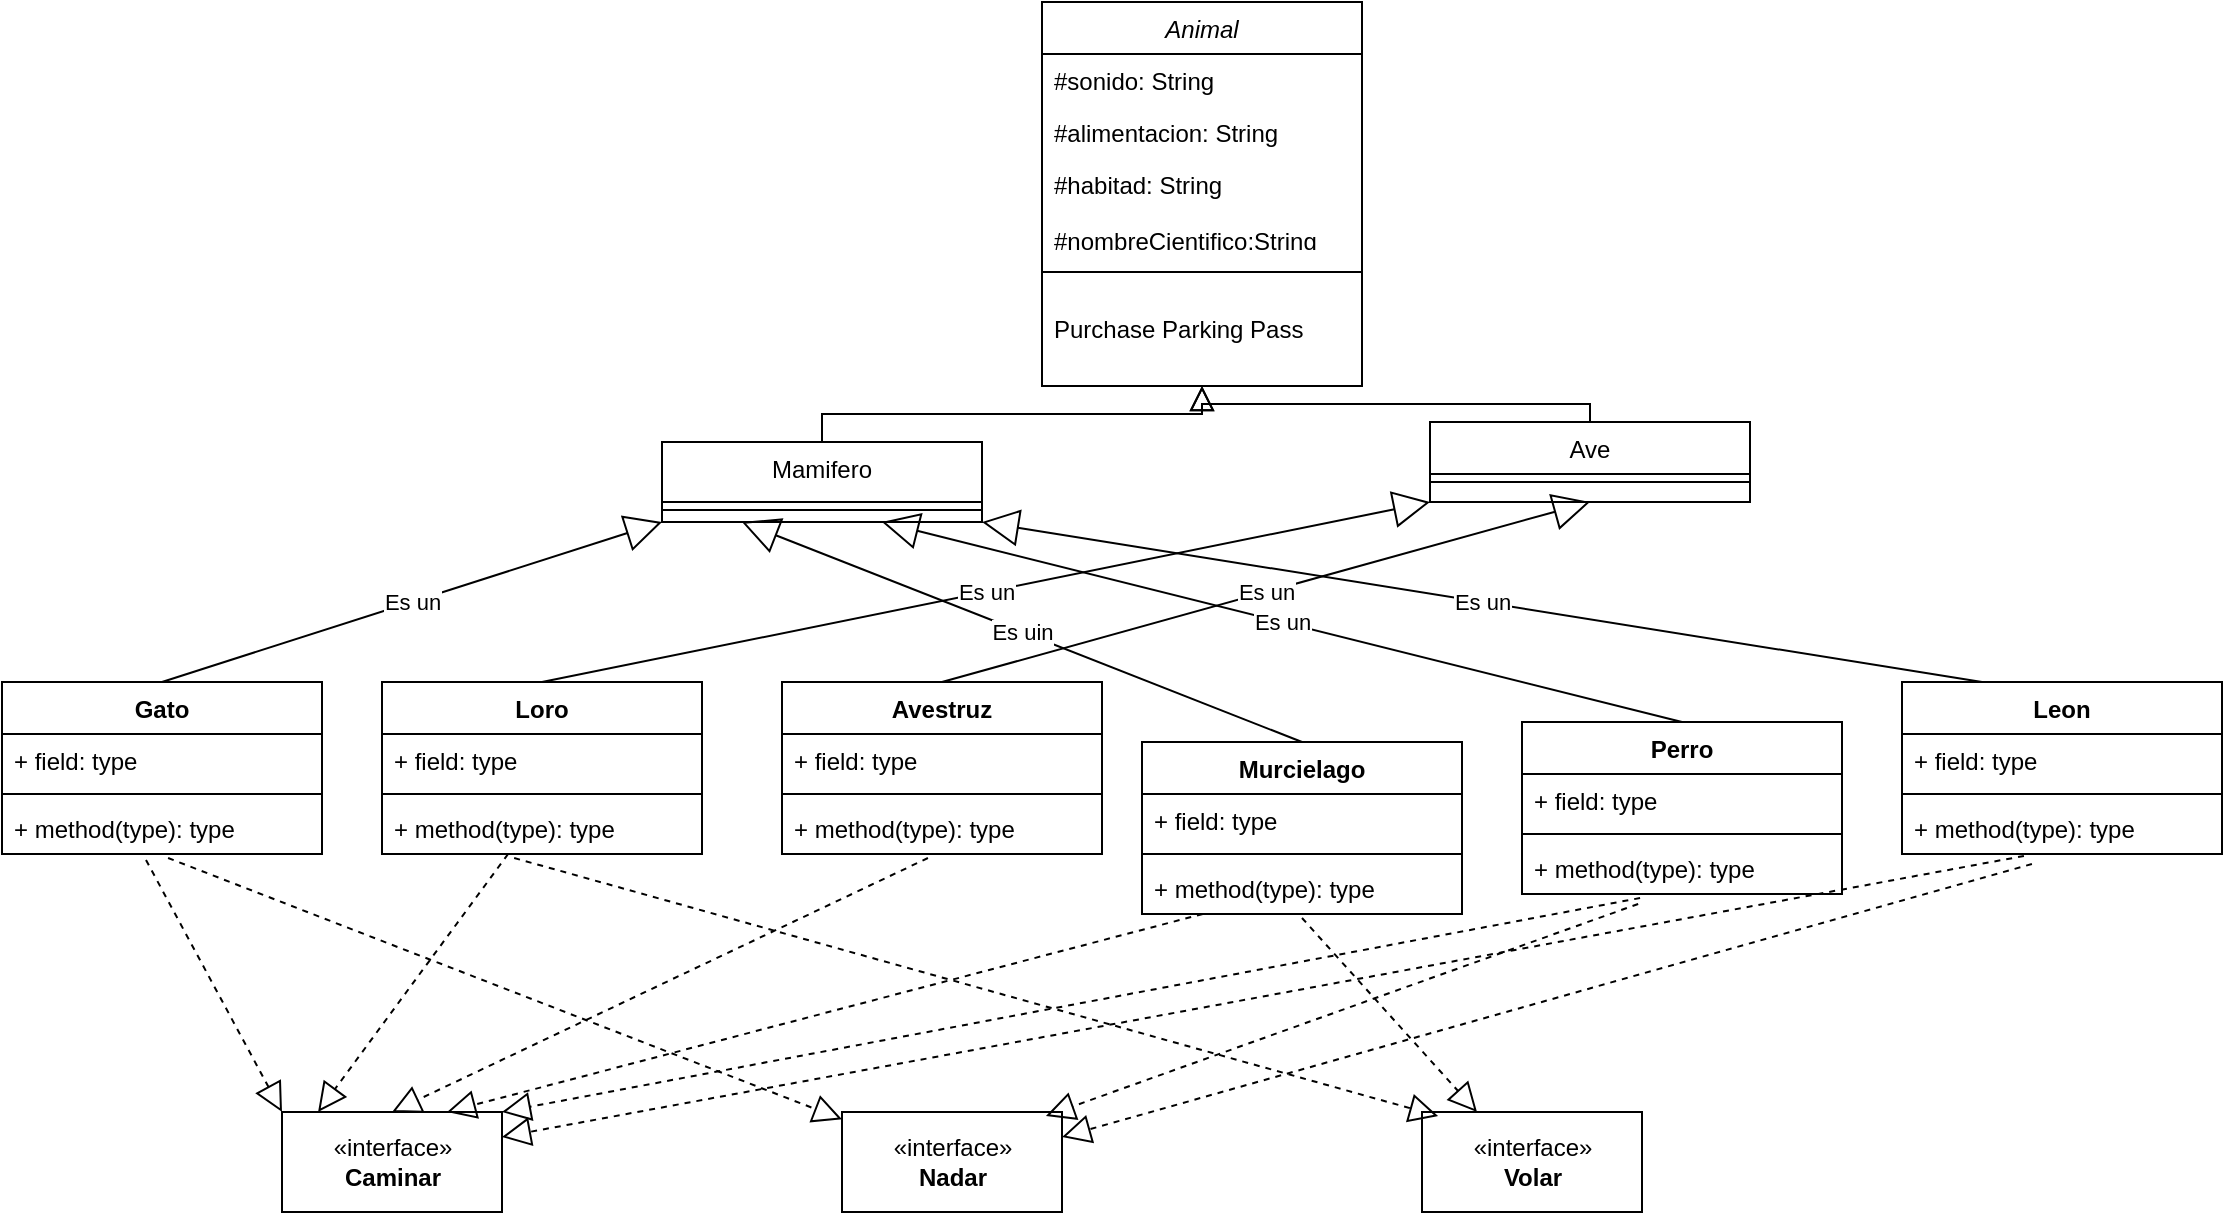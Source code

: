 <mxfile version="17.2.1" type="github">
  <diagram id="C5RBs43oDa-KdzZeNtuy" name="Page-1">
    <mxGraphModel dx="2169" dy="699" grid="1" gridSize="10" guides="1" tooltips="1" connect="1" arrows="1" fold="1" page="1" pageScale="1" pageWidth="827" pageHeight="1169" math="0" shadow="0">
      <root>
        <mxCell id="WIyWlLk6GJQsqaUBKTNV-0" />
        <mxCell id="WIyWlLk6GJQsqaUBKTNV-1" parent="WIyWlLk6GJQsqaUBKTNV-0" />
        <mxCell id="zkfFHV4jXpPFQw0GAbJ--0" value="Animal" style="swimlane;fontStyle=2;align=center;verticalAlign=top;childLayout=stackLayout;horizontal=1;startSize=26;horizontalStack=0;resizeParent=1;resizeLast=0;collapsible=1;marginBottom=0;rounded=0;shadow=0;strokeWidth=1;" parent="WIyWlLk6GJQsqaUBKTNV-1" vertex="1">
          <mxGeometry x="220" y="30" width="160" height="192" as="geometry">
            <mxRectangle x="230" y="140" width="160" height="26" as="alternateBounds" />
          </mxGeometry>
        </mxCell>
        <mxCell id="zkfFHV4jXpPFQw0GAbJ--1" value="#sonido: String" style="text;align=left;verticalAlign=top;spacingLeft=4;spacingRight=4;overflow=hidden;rotatable=0;points=[[0,0.5],[1,0.5]];portConstraint=eastwest;" parent="zkfFHV4jXpPFQw0GAbJ--0" vertex="1">
          <mxGeometry y="26" width="160" height="26" as="geometry" />
        </mxCell>
        <mxCell id="zkfFHV4jXpPFQw0GAbJ--2" value="#alimentacion: String" style="text;align=left;verticalAlign=top;spacingLeft=4;spacingRight=4;overflow=hidden;rotatable=0;points=[[0,0.5],[1,0.5]];portConstraint=eastwest;rounded=0;shadow=0;html=0;" parent="zkfFHV4jXpPFQw0GAbJ--0" vertex="1">
          <mxGeometry y="52" width="160" height="26" as="geometry" />
        </mxCell>
        <mxCell id="zkfFHV4jXpPFQw0GAbJ--3" value="#habitad: String&#xa;&#xa;#nombreCientifico:String" style="text;align=left;verticalAlign=top;spacingLeft=4;spacingRight=4;overflow=hidden;rotatable=0;points=[[0,0.5],[1,0.5]];portConstraint=eastwest;rounded=0;shadow=0;html=0;" parent="zkfFHV4jXpPFQw0GAbJ--0" vertex="1">
          <mxGeometry y="78" width="160" height="42" as="geometry" />
        </mxCell>
        <mxCell id="zkfFHV4jXpPFQw0GAbJ--4" value="" style="line;html=1;strokeWidth=1;align=left;verticalAlign=middle;spacingTop=-1;spacingLeft=3;spacingRight=3;rotatable=0;labelPosition=right;points=[];portConstraint=eastwest;" parent="zkfFHV4jXpPFQw0GAbJ--0" vertex="1">
          <mxGeometry y="120" width="160" height="30" as="geometry" />
        </mxCell>
        <mxCell id="zkfFHV4jXpPFQw0GAbJ--5" value="Purchase Parking Pass" style="text;align=left;verticalAlign=top;spacingLeft=4;spacingRight=4;overflow=hidden;rotatable=0;points=[[0,0.5],[1,0.5]];portConstraint=eastwest;" parent="zkfFHV4jXpPFQw0GAbJ--0" vertex="1">
          <mxGeometry y="150" width="160" height="26" as="geometry" />
        </mxCell>
        <mxCell id="zkfFHV4jXpPFQw0GAbJ--6" value="Mamifero" style="swimlane;fontStyle=0;align=center;verticalAlign=top;childLayout=stackLayout;horizontal=1;startSize=30;horizontalStack=0;resizeParent=1;resizeLast=0;collapsible=1;marginBottom=0;rounded=0;shadow=0;strokeWidth=1;" parent="WIyWlLk6GJQsqaUBKTNV-1" vertex="1">
          <mxGeometry x="30" y="250" width="160" height="40" as="geometry">
            <mxRectangle x="130" y="380" width="160" height="26" as="alternateBounds" />
          </mxGeometry>
        </mxCell>
        <mxCell id="zkfFHV4jXpPFQw0GAbJ--9" value="" style="line;html=1;strokeWidth=1;align=left;verticalAlign=middle;spacingTop=-1;spacingLeft=3;spacingRight=3;rotatable=0;labelPosition=right;points=[];portConstraint=eastwest;" parent="zkfFHV4jXpPFQw0GAbJ--6" vertex="1">
          <mxGeometry y="30" width="160" height="8" as="geometry" />
        </mxCell>
        <mxCell id="zkfFHV4jXpPFQw0GAbJ--12" value="" style="endArrow=block;endSize=10;endFill=0;shadow=0;strokeWidth=1;rounded=0;edgeStyle=elbowEdgeStyle;elbow=vertical;" parent="WIyWlLk6GJQsqaUBKTNV-1" source="zkfFHV4jXpPFQw0GAbJ--6" target="zkfFHV4jXpPFQw0GAbJ--0" edge="1">
          <mxGeometry width="160" relative="1" as="geometry">
            <mxPoint x="200" y="203" as="sourcePoint" />
            <mxPoint x="200" y="203" as="targetPoint" />
          </mxGeometry>
        </mxCell>
        <mxCell id="zkfFHV4jXpPFQw0GAbJ--13" value="Ave" style="swimlane;fontStyle=0;align=center;verticalAlign=top;childLayout=stackLayout;horizontal=1;startSize=26;horizontalStack=0;resizeParent=1;resizeLast=0;collapsible=1;marginBottom=0;rounded=0;shadow=0;strokeWidth=1;" parent="WIyWlLk6GJQsqaUBKTNV-1" vertex="1">
          <mxGeometry x="414" y="240" width="160" height="40" as="geometry">
            <mxRectangle x="340" y="380" width="170" height="26" as="alternateBounds" />
          </mxGeometry>
        </mxCell>
        <mxCell id="zkfFHV4jXpPFQw0GAbJ--15" value="" style="line;html=1;strokeWidth=1;align=left;verticalAlign=middle;spacingTop=-1;spacingLeft=3;spacingRight=3;rotatable=0;labelPosition=right;points=[];portConstraint=eastwest;" parent="zkfFHV4jXpPFQw0GAbJ--13" vertex="1">
          <mxGeometry y="26" width="160" height="8" as="geometry" />
        </mxCell>
        <mxCell id="zkfFHV4jXpPFQw0GAbJ--16" value="" style="endArrow=block;endSize=10;endFill=0;shadow=0;strokeWidth=1;rounded=0;edgeStyle=elbowEdgeStyle;elbow=vertical;" parent="WIyWlLk6GJQsqaUBKTNV-1" source="zkfFHV4jXpPFQw0GAbJ--13" target="zkfFHV4jXpPFQw0GAbJ--0" edge="1">
          <mxGeometry width="160" relative="1" as="geometry">
            <mxPoint x="210" y="373" as="sourcePoint" />
            <mxPoint x="310" y="271" as="targetPoint" />
          </mxGeometry>
        </mxCell>
        <mxCell id="QSq1pv8ySRb7GE9jRwJZ-4" value="Avestruz" style="swimlane;fontStyle=1;align=center;verticalAlign=top;childLayout=stackLayout;horizontal=1;startSize=26;horizontalStack=0;resizeParent=1;resizeParentMax=0;resizeLast=0;collapsible=1;marginBottom=0;" vertex="1" parent="WIyWlLk6GJQsqaUBKTNV-1">
          <mxGeometry x="90" y="370" width="160" height="86" as="geometry" />
        </mxCell>
        <mxCell id="QSq1pv8ySRb7GE9jRwJZ-5" value="+ field: type" style="text;strokeColor=none;fillColor=none;align=left;verticalAlign=top;spacingLeft=4;spacingRight=4;overflow=hidden;rotatable=0;points=[[0,0.5],[1,0.5]];portConstraint=eastwest;" vertex="1" parent="QSq1pv8ySRb7GE9jRwJZ-4">
          <mxGeometry y="26" width="160" height="26" as="geometry" />
        </mxCell>
        <mxCell id="QSq1pv8ySRb7GE9jRwJZ-6" value="" style="line;strokeWidth=1;fillColor=none;align=left;verticalAlign=middle;spacingTop=-1;spacingLeft=3;spacingRight=3;rotatable=0;labelPosition=right;points=[];portConstraint=eastwest;" vertex="1" parent="QSq1pv8ySRb7GE9jRwJZ-4">
          <mxGeometry y="52" width="160" height="8" as="geometry" />
        </mxCell>
        <mxCell id="QSq1pv8ySRb7GE9jRwJZ-7" value="+ method(type): type" style="text;strokeColor=none;fillColor=none;align=left;verticalAlign=top;spacingLeft=4;spacingRight=4;overflow=hidden;rotatable=0;points=[[0,0.5],[1,0.5]];portConstraint=eastwest;" vertex="1" parent="QSq1pv8ySRb7GE9jRwJZ-4">
          <mxGeometry y="60" width="160" height="26" as="geometry" />
        </mxCell>
        <mxCell id="QSq1pv8ySRb7GE9jRwJZ-8" value="Loro" style="swimlane;fontStyle=1;align=center;verticalAlign=top;childLayout=stackLayout;horizontal=1;startSize=26;horizontalStack=0;resizeParent=1;resizeParentMax=0;resizeLast=0;collapsible=1;marginBottom=0;" vertex="1" parent="WIyWlLk6GJQsqaUBKTNV-1">
          <mxGeometry x="-110" y="370" width="160" height="86" as="geometry" />
        </mxCell>
        <mxCell id="QSq1pv8ySRb7GE9jRwJZ-9" value="+ field: type" style="text;strokeColor=none;fillColor=none;align=left;verticalAlign=top;spacingLeft=4;spacingRight=4;overflow=hidden;rotatable=0;points=[[0,0.5],[1,0.5]];portConstraint=eastwest;" vertex="1" parent="QSq1pv8ySRb7GE9jRwJZ-8">
          <mxGeometry y="26" width="160" height="26" as="geometry" />
        </mxCell>
        <mxCell id="QSq1pv8ySRb7GE9jRwJZ-10" value="" style="line;strokeWidth=1;fillColor=none;align=left;verticalAlign=middle;spacingTop=-1;spacingLeft=3;spacingRight=3;rotatable=0;labelPosition=right;points=[];portConstraint=eastwest;" vertex="1" parent="QSq1pv8ySRb7GE9jRwJZ-8">
          <mxGeometry y="52" width="160" height="8" as="geometry" />
        </mxCell>
        <mxCell id="QSq1pv8ySRb7GE9jRwJZ-11" value="+ method(type): type" style="text;strokeColor=none;fillColor=none;align=left;verticalAlign=top;spacingLeft=4;spacingRight=4;overflow=hidden;rotatable=0;points=[[0,0.5],[1,0.5]];portConstraint=eastwest;" vertex="1" parent="QSq1pv8ySRb7GE9jRwJZ-8">
          <mxGeometry y="60" width="160" height="26" as="geometry" />
        </mxCell>
        <mxCell id="QSq1pv8ySRb7GE9jRwJZ-12" value="Murcielago" style="swimlane;fontStyle=1;align=center;verticalAlign=top;childLayout=stackLayout;horizontal=1;startSize=26;horizontalStack=0;resizeParent=1;resizeParentMax=0;resizeLast=0;collapsible=1;marginBottom=0;" vertex="1" parent="WIyWlLk6GJQsqaUBKTNV-1">
          <mxGeometry x="270" y="400" width="160" height="86" as="geometry" />
        </mxCell>
        <mxCell id="QSq1pv8ySRb7GE9jRwJZ-13" value="+ field: type" style="text;strokeColor=none;fillColor=none;align=left;verticalAlign=top;spacingLeft=4;spacingRight=4;overflow=hidden;rotatable=0;points=[[0,0.5],[1,0.5]];portConstraint=eastwest;" vertex="1" parent="QSq1pv8ySRb7GE9jRwJZ-12">
          <mxGeometry y="26" width="160" height="26" as="geometry" />
        </mxCell>
        <mxCell id="QSq1pv8ySRb7GE9jRwJZ-14" value="" style="line;strokeWidth=1;fillColor=none;align=left;verticalAlign=middle;spacingTop=-1;spacingLeft=3;spacingRight=3;rotatable=0;labelPosition=right;points=[];portConstraint=eastwest;" vertex="1" parent="QSq1pv8ySRb7GE9jRwJZ-12">
          <mxGeometry y="52" width="160" height="8" as="geometry" />
        </mxCell>
        <mxCell id="QSq1pv8ySRb7GE9jRwJZ-15" value="+ method(type): type" style="text;strokeColor=none;fillColor=none;align=left;verticalAlign=top;spacingLeft=4;spacingRight=4;overflow=hidden;rotatable=0;points=[[0,0.5],[1,0.5]];portConstraint=eastwest;" vertex="1" parent="QSq1pv8ySRb7GE9jRwJZ-12">
          <mxGeometry y="60" width="160" height="26" as="geometry" />
        </mxCell>
        <mxCell id="QSq1pv8ySRb7GE9jRwJZ-16" value="Perro" style="swimlane;fontStyle=1;align=center;verticalAlign=top;childLayout=stackLayout;horizontal=1;startSize=26;horizontalStack=0;resizeParent=1;resizeParentMax=0;resizeLast=0;collapsible=1;marginBottom=0;" vertex="1" parent="WIyWlLk6GJQsqaUBKTNV-1">
          <mxGeometry x="460" y="390" width="160" height="86" as="geometry" />
        </mxCell>
        <mxCell id="QSq1pv8ySRb7GE9jRwJZ-17" value="+ field: type" style="text;strokeColor=none;fillColor=none;align=left;verticalAlign=top;spacingLeft=4;spacingRight=4;overflow=hidden;rotatable=0;points=[[0,0.5],[1,0.5]];portConstraint=eastwest;" vertex="1" parent="QSq1pv8ySRb7GE9jRwJZ-16">
          <mxGeometry y="26" width="160" height="26" as="geometry" />
        </mxCell>
        <mxCell id="QSq1pv8ySRb7GE9jRwJZ-18" value="" style="line;strokeWidth=1;fillColor=none;align=left;verticalAlign=middle;spacingTop=-1;spacingLeft=3;spacingRight=3;rotatable=0;labelPosition=right;points=[];portConstraint=eastwest;" vertex="1" parent="QSq1pv8ySRb7GE9jRwJZ-16">
          <mxGeometry y="52" width="160" height="8" as="geometry" />
        </mxCell>
        <mxCell id="QSq1pv8ySRb7GE9jRwJZ-19" value="+ method(type): type" style="text;strokeColor=none;fillColor=none;align=left;verticalAlign=top;spacingLeft=4;spacingRight=4;overflow=hidden;rotatable=0;points=[[0,0.5],[1,0.5]];portConstraint=eastwest;" vertex="1" parent="QSq1pv8ySRb7GE9jRwJZ-16">
          <mxGeometry y="60" width="160" height="26" as="geometry" />
        </mxCell>
        <mxCell id="QSq1pv8ySRb7GE9jRwJZ-20" value="Leon" style="swimlane;fontStyle=1;align=center;verticalAlign=top;childLayout=stackLayout;horizontal=1;startSize=26;horizontalStack=0;resizeParent=1;resizeParentMax=0;resizeLast=0;collapsible=1;marginBottom=0;" vertex="1" parent="WIyWlLk6GJQsqaUBKTNV-1">
          <mxGeometry x="650" y="370" width="160" height="86" as="geometry" />
        </mxCell>
        <mxCell id="QSq1pv8ySRb7GE9jRwJZ-21" value="+ field: type" style="text;strokeColor=none;fillColor=none;align=left;verticalAlign=top;spacingLeft=4;spacingRight=4;overflow=hidden;rotatable=0;points=[[0,0.5],[1,0.5]];portConstraint=eastwest;" vertex="1" parent="QSq1pv8ySRb7GE9jRwJZ-20">
          <mxGeometry y="26" width="160" height="26" as="geometry" />
        </mxCell>
        <mxCell id="QSq1pv8ySRb7GE9jRwJZ-22" value="" style="line;strokeWidth=1;fillColor=none;align=left;verticalAlign=middle;spacingTop=-1;spacingLeft=3;spacingRight=3;rotatable=0;labelPosition=right;points=[];portConstraint=eastwest;" vertex="1" parent="QSq1pv8ySRb7GE9jRwJZ-20">
          <mxGeometry y="52" width="160" height="8" as="geometry" />
        </mxCell>
        <mxCell id="QSq1pv8ySRb7GE9jRwJZ-23" value="+ method(type): type" style="text;strokeColor=none;fillColor=none;align=left;verticalAlign=top;spacingLeft=4;spacingRight=4;overflow=hidden;rotatable=0;points=[[0,0.5],[1,0.5]];portConstraint=eastwest;" vertex="1" parent="QSq1pv8ySRb7GE9jRwJZ-20">
          <mxGeometry y="60" width="160" height="26" as="geometry" />
        </mxCell>
        <mxCell id="QSq1pv8ySRb7GE9jRwJZ-24" value="Gato" style="swimlane;fontStyle=1;align=center;verticalAlign=top;childLayout=stackLayout;horizontal=1;startSize=26;horizontalStack=0;resizeParent=1;resizeParentMax=0;resizeLast=0;collapsible=1;marginBottom=0;" vertex="1" parent="WIyWlLk6GJQsqaUBKTNV-1">
          <mxGeometry x="-300" y="370" width="160" height="86" as="geometry" />
        </mxCell>
        <mxCell id="QSq1pv8ySRb7GE9jRwJZ-25" value="+ field: type" style="text;strokeColor=none;fillColor=none;align=left;verticalAlign=top;spacingLeft=4;spacingRight=4;overflow=hidden;rotatable=0;points=[[0,0.5],[1,0.5]];portConstraint=eastwest;" vertex="1" parent="QSq1pv8ySRb7GE9jRwJZ-24">
          <mxGeometry y="26" width="160" height="26" as="geometry" />
        </mxCell>
        <mxCell id="QSq1pv8ySRb7GE9jRwJZ-26" value="" style="line;strokeWidth=1;fillColor=none;align=left;verticalAlign=middle;spacingTop=-1;spacingLeft=3;spacingRight=3;rotatable=0;labelPosition=right;points=[];portConstraint=eastwest;" vertex="1" parent="QSq1pv8ySRb7GE9jRwJZ-24">
          <mxGeometry y="52" width="160" height="8" as="geometry" />
        </mxCell>
        <mxCell id="QSq1pv8ySRb7GE9jRwJZ-27" value="+ method(type): type" style="text;strokeColor=none;fillColor=none;align=left;verticalAlign=top;spacingLeft=4;spacingRight=4;overflow=hidden;rotatable=0;points=[[0,0.5],[1,0.5]];portConstraint=eastwest;" vertex="1" parent="QSq1pv8ySRb7GE9jRwJZ-24">
          <mxGeometry y="60" width="160" height="26" as="geometry" />
        </mxCell>
        <mxCell id="QSq1pv8ySRb7GE9jRwJZ-34" value="Es un" style="endArrow=block;endSize=16;endFill=0;html=1;rounded=0;exitX=0.5;exitY=0;exitDx=0;exitDy=0;entryX=0;entryY=1;entryDx=0;entryDy=0;" edge="1" parent="WIyWlLk6GJQsqaUBKTNV-1" source="QSq1pv8ySRb7GE9jRwJZ-24" target="zkfFHV4jXpPFQw0GAbJ--6">
          <mxGeometry width="160" relative="1" as="geometry">
            <mxPoint x="150" y="310" as="sourcePoint" />
            <mxPoint x="310" y="310" as="targetPoint" />
          </mxGeometry>
        </mxCell>
        <mxCell id="QSq1pv8ySRb7GE9jRwJZ-36" value="Es un" style="endArrow=block;endSize=16;endFill=0;html=1;rounded=0;exitX=0.5;exitY=0;exitDx=0;exitDy=0;entryX=0;entryY=1;entryDx=0;entryDy=0;" edge="1" parent="WIyWlLk6GJQsqaUBKTNV-1" source="QSq1pv8ySRb7GE9jRwJZ-8" target="zkfFHV4jXpPFQw0GAbJ--13">
          <mxGeometry width="160" relative="1" as="geometry">
            <mxPoint x="150" y="310" as="sourcePoint" />
            <mxPoint x="310" y="310" as="targetPoint" />
          </mxGeometry>
        </mxCell>
        <mxCell id="QSq1pv8ySRb7GE9jRwJZ-37" value="Es un" style="endArrow=block;endSize=16;endFill=0;html=1;rounded=0;exitX=0.5;exitY=0;exitDx=0;exitDy=0;entryX=0.5;entryY=1;entryDx=0;entryDy=0;" edge="1" parent="WIyWlLk6GJQsqaUBKTNV-1" source="QSq1pv8ySRb7GE9jRwJZ-4" target="zkfFHV4jXpPFQw0GAbJ--13">
          <mxGeometry width="160" relative="1" as="geometry">
            <mxPoint x="150" y="310" as="sourcePoint" />
            <mxPoint x="310" y="310" as="targetPoint" />
          </mxGeometry>
        </mxCell>
        <mxCell id="QSq1pv8ySRb7GE9jRwJZ-38" value="Es uin" style="endArrow=block;endSize=16;endFill=0;html=1;rounded=0;exitX=0.5;exitY=0;exitDx=0;exitDy=0;entryX=0.25;entryY=1;entryDx=0;entryDy=0;" edge="1" parent="WIyWlLk6GJQsqaUBKTNV-1" source="QSq1pv8ySRb7GE9jRwJZ-12" target="zkfFHV4jXpPFQw0GAbJ--6">
          <mxGeometry width="160" relative="1" as="geometry">
            <mxPoint x="150" y="310" as="sourcePoint" />
            <mxPoint x="310" y="310" as="targetPoint" />
          </mxGeometry>
        </mxCell>
        <mxCell id="QSq1pv8ySRb7GE9jRwJZ-39" value="Es un" style="endArrow=block;endSize=16;endFill=0;html=1;rounded=0;exitX=0.5;exitY=0;exitDx=0;exitDy=0;" edge="1" parent="WIyWlLk6GJQsqaUBKTNV-1" source="QSq1pv8ySRb7GE9jRwJZ-16">
          <mxGeometry width="160" relative="1" as="geometry">
            <mxPoint x="150" y="310" as="sourcePoint" />
            <mxPoint x="140" y="290" as="targetPoint" />
          </mxGeometry>
        </mxCell>
        <mxCell id="QSq1pv8ySRb7GE9jRwJZ-40" value="Es un" style="endArrow=block;endSize=16;endFill=0;html=1;rounded=0;exitX=0.25;exitY=0;exitDx=0;exitDy=0;entryX=1;entryY=1;entryDx=0;entryDy=0;" edge="1" parent="WIyWlLk6GJQsqaUBKTNV-1" source="QSq1pv8ySRb7GE9jRwJZ-20" target="zkfFHV4jXpPFQw0GAbJ--6">
          <mxGeometry width="160" relative="1" as="geometry">
            <mxPoint x="150" y="310" as="sourcePoint" />
            <mxPoint x="310" y="310" as="targetPoint" />
          </mxGeometry>
        </mxCell>
        <mxCell id="QSq1pv8ySRb7GE9jRwJZ-41" value="«interface»&lt;br&gt;&lt;b&gt;Caminar&lt;/b&gt;" style="html=1;" vertex="1" parent="WIyWlLk6GJQsqaUBKTNV-1">
          <mxGeometry x="-160" y="585" width="110" height="50" as="geometry" />
        </mxCell>
        <mxCell id="QSq1pv8ySRb7GE9jRwJZ-42" value="«interface»&lt;br&gt;&lt;b&gt;Nadar&lt;/b&gt;" style="html=1;" vertex="1" parent="WIyWlLk6GJQsqaUBKTNV-1">
          <mxGeometry x="120" y="585" width="110" height="50" as="geometry" />
        </mxCell>
        <mxCell id="QSq1pv8ySRb7GE9jRwJZ-43" value="«interface»&lt;br&gt;&lt;b&gt;Volar&lt;/b&gt;" style="html=1;" vertex="1" parent="WIyWlLk6GJQsqaUBKTNV-1">
          <mxGeometry x="410" y="585" width="110" height="50" as="geometry" />
        </mxCell>
        <mxCell id="QSq1pv8ySRb7GE9jRwJZ-44" value="" style="endArrow=block;dashed=1;endFill=0;endSize=12;html=1;rounded=0;exitX=0.45;exitY=1.115;exitDx=0;exitDy=0;exitPerimeter=0;entryX=0;entryY=0;entryDx=0;entryDy=0;" edge="1" parent="WIyWlLk6GJQsqaUBKTNV-1" source="QSq1pv8ySRb7GE9jRwJZ-27" target="QSq1pv8ySRb7GE9jRwJZ-41">
          <mxGeometry width="160" relative="1" as="geometry">
            <mxPoint x="150" y="610" as="sourcePoint" />
            <mxPoint x="310" y="610" as="targetPoint" />
          </mxGeometry>
        </mxCell>
        <mxCell id="QSq1pv8ySRb7GE9jRwJZ-45" value="" style="endArrow=block;dashed=1;endFill=0;endSize=12;html=1;rounded=0;exitX=0.519;exitY=1.077;exitDx=0;exitDy=0;exitPerimeter=0;" edge="1" parent="WIyWlLk6GJQsqaUBKTNV-1" source="QSq1pv8ySRb7GE9jRwJZ-27" target="QSq1pv8ySRb7GE9jRwJZ-42">
          <mxGeometry width="160" relative="1" as="geometry">
            <mxPoint x="150" y="610" as="sourcePoint" />
            <mxPoint x="310" y="610" as="targetPoint" />
          </mxGeometry>
        </mxCell>
        <mxCell id="QSq1pv8ySRb7GE9jRwJZ-46" value="" style="endArrow=block;dashed=1;endFill=0;endSize=12;html=1;rounded=0;exitX=0.413;exitY=1.077;exitDx=0;exitDy=0;exitPerimeter=0;entryX=0.073;entryY=0.04;entryDx=0;entryDy=0;entryPerimeter=0;" edge="1" parent="WIyWlLk6GJQsqaUBKTNV-1" source="QSq1pv8ySRb7GE9jRwJZ-11" target="QSq1pv8ySRb7GE9jRwJZ-43">
          <mxGeometry width="160" relative="1" as="geometry">
            <mxPoint x="150" y="610" as="sourcePoint" />
            <mxPoint x="310" y="610" as="targetPoint" />
          </mxGeometry>
        </mxCell>
        <mxCell id="QSq1pv8ySRb7GE9jRwJZ-47" value="" style="endArrow=block;dashed=1;endFill=0;endSize=12;html=1;rounded=0;exitX=0.394;exitY=1;exitDx=0;exitDy=0;exitPerimeter=0;entryX=0.164;entryY=0;entryDx=0;entryDy=0;entryPerimeter=0;" edge="1" parent="WIyWlLk6GJQsqaUBKTNV-1" source="QSq1pv8ySRb7GE9jRwJZ-11" target="QSq1pv8ySRb7GE9jRwJZ-41">
          <mxGeometry width="160" relative="1" as="geometry">
            <mxPoint x="150" y="610" as="sourcePoint" />
            <mxPoint x="310" y="610" as="targetPoint" />
          </mxGeometry>
        </mxCell>
        <mxCell id="QSq1pv8ySRb7GE9jRwJZ-48" value="" style="endArrow=block;dashed=1;endFill=0;endSize=12;html=1;rounded=0;exitX=0.456;exitY=1.077;exitDx=0;exitDy=0;exitPerimeter=0;entryX=0.5;entryY=0;entryDx=0;entryDy=0;" edge="1" parent="WIyWlLk6GJQsqaUBKTNV-1" source="QSq1pv8ySRb7GE9jRwJZ-7" target="QSq1pv8ySRb7GE9jRwJZ-41">
          <mxGeometry width="160" relative="1" as="geometry">
            <mxPoint x="150" y="610" as="sourcePoint" />
            <mxPoint x="310" y="610" as="targetPoint" />
          </mxGeometry>
        </mxCell>
        <mxCell id="QSq1pv8ySRb7GE9jRwJZ-49" value="" style="endArrow=block;dashed=1;endFill=0;endSize=12;html=1;rounded=0;entryX=0.75;entryY=0;entryDx=0;entryDy=0;" edge="1" parent="WIyWlLk6GJQsqaUBKTNV-1" source="QSq1pv8ySRb7GE9jRwJZ-15" target="QSq1pv8ySRb7GE9jRwJZ-41">
          <mxGeometry width="160" relative="1" as="geometry">
            <mxPoint x="150" y="610" as="sourcePoint" />
            <mxPoint x="310" y="610" as="targetPoint" />
          </mxGeometry>
        </mxCell>
        <mxCell id="QSq1pv8ySRb7GE9jRwJZ-50" value="" style="endArrow=block;dashed=1;endFill=0;endSize=12;html=1;rounded=0;exitX=0.5;exitY=1.077;exitDx=0;exitDy=0;exitPerimeter=0;entryX=0.25;entryY=0;entryDx=0;entryDy=0;" edge="1" parent="WIyWlLk6GJQsqaUBKTNV-1" source="QSq1pv8ySRb7GE9jRwJZ-15" target="QSq1pv8ySRb7GE9jRwJZ-43">
          <mxGeometry width="160" relative="1" as="geometry">
            <mxPoint x="150" y="610" as="sourcePoint" />
            <mxPoint x="310" y="610" as="targetPoint" />
          </mxGeometry>
        </mxCell>
        <mxCell id="QSq1pv8ySRb7GE9jRwJZ-51" value="" style="endArrow=block;dashed=1;endFill=0;endSize=12;html=1;rounded=0;exitX=0.369;exitY=1.077;exitDx=0;exitDy=0;exitPerimeter=0;entryX=1;entryY=0;entryDx=0;entryDy=0;" edge="1" parent="WIyWlLk6GJQsqaUBKTNV-1" source="QSq1pv8ySRb7GE9jRwJZ-19" target="QSq1pv8ySRb7GE9jRwJZ-41">
          <mxGeometry width="160" relative="1" as="geometry">
            <mxPoint x="150" y="610" as="sourcePoint" />
            <mxPoint x="310" y="610" as="targetPoint" />
          </mxGeometry>
        </mxCell>
        <mxCell id="QSq1pv8ySRb7GE9jRwJZ-52" value="" style="endArrow=block;dashed=1;endFill=0;endSize=12;html=1;rounded=0;exitX=0.363;exitY=1.192;exitDx=0;exitDy=0;exitPerimeter=0;entryX=0.927;entryY=0.04;entryDx=0;entryDy=0;entryPerimeter=0;" edge="1" parent="WIyWlLk6GJQsqaUBKTNV-1" source="QSq1pv8ySRb7GE9jRwJZ-19" target="QSq1pv8ySRb7GE9jRwJZ-42">
          <mxGeometry width="160" relative="1" as="geometry">
            <mxPoint x="150" y="610" as="sourcePoint" />
            <mxPoint x="310" y="610" as="targetPoint" />
          </mxGeometry>
        </mxCell>
        <mxCell id="QSq1pv8ySRb7GE9jRwJZ-53" value="" style="endArrow=block;dashed=1;endFill=0;endSize=12;html=1;rounded=0;exitX=0.381;exitY=1.038;exitDx=0;exitDy=0;exitPerimeter=0;entryX=1;entryY=0.25;entryDx=0;entryDy=0;" edge="1" parent="WIyWlLk6GJQsqaUBKTNV-1" source="QSq1pv8ySRb7GE9jRwJZ-23" target="QSq1pv8ySRb7GE9jRwJZ-41">
          <mxGeometry width="160" relative="1" as="geometry">
            <mxPoint x="150" y="610" as="sourcePoint" />
            <mxPoint x="-40" y="610" as="targetPoint" />
          </mxGeometry>
        </mxCell>
        <mxCell id="QSq1pv8ySRb7GE9jRwJZ-54" value="" style="endArrow=block;dashed=1;endFill=0;endSize=12;html=1;rounded=0;exitX=0.406;exitY=1.192;exitDx=0;exitDy=0;exitPerimeter=0;entryX=1;entryY=0.25;entryDx=0;entryDy=0;" edge="1" parent="WIyWlLk6GJQsqaUBKTNV-1" source="QSq1pv8ySRb7GE9jRwJZ-23" target="QSq1pv8ySRb7GE9jRwJZ-42">
          <mxGeometry width="160" relative="1" as="geometry">
            <mxPoint x="150" y="610" as="sourcePoint" />
            <mxPoint x="310" y="610" as="targetPoint" />
          </mxGeometry>
        </mxCell>
      </root>
    </mxGraphModel>
  </diagram>
</mxfile>
